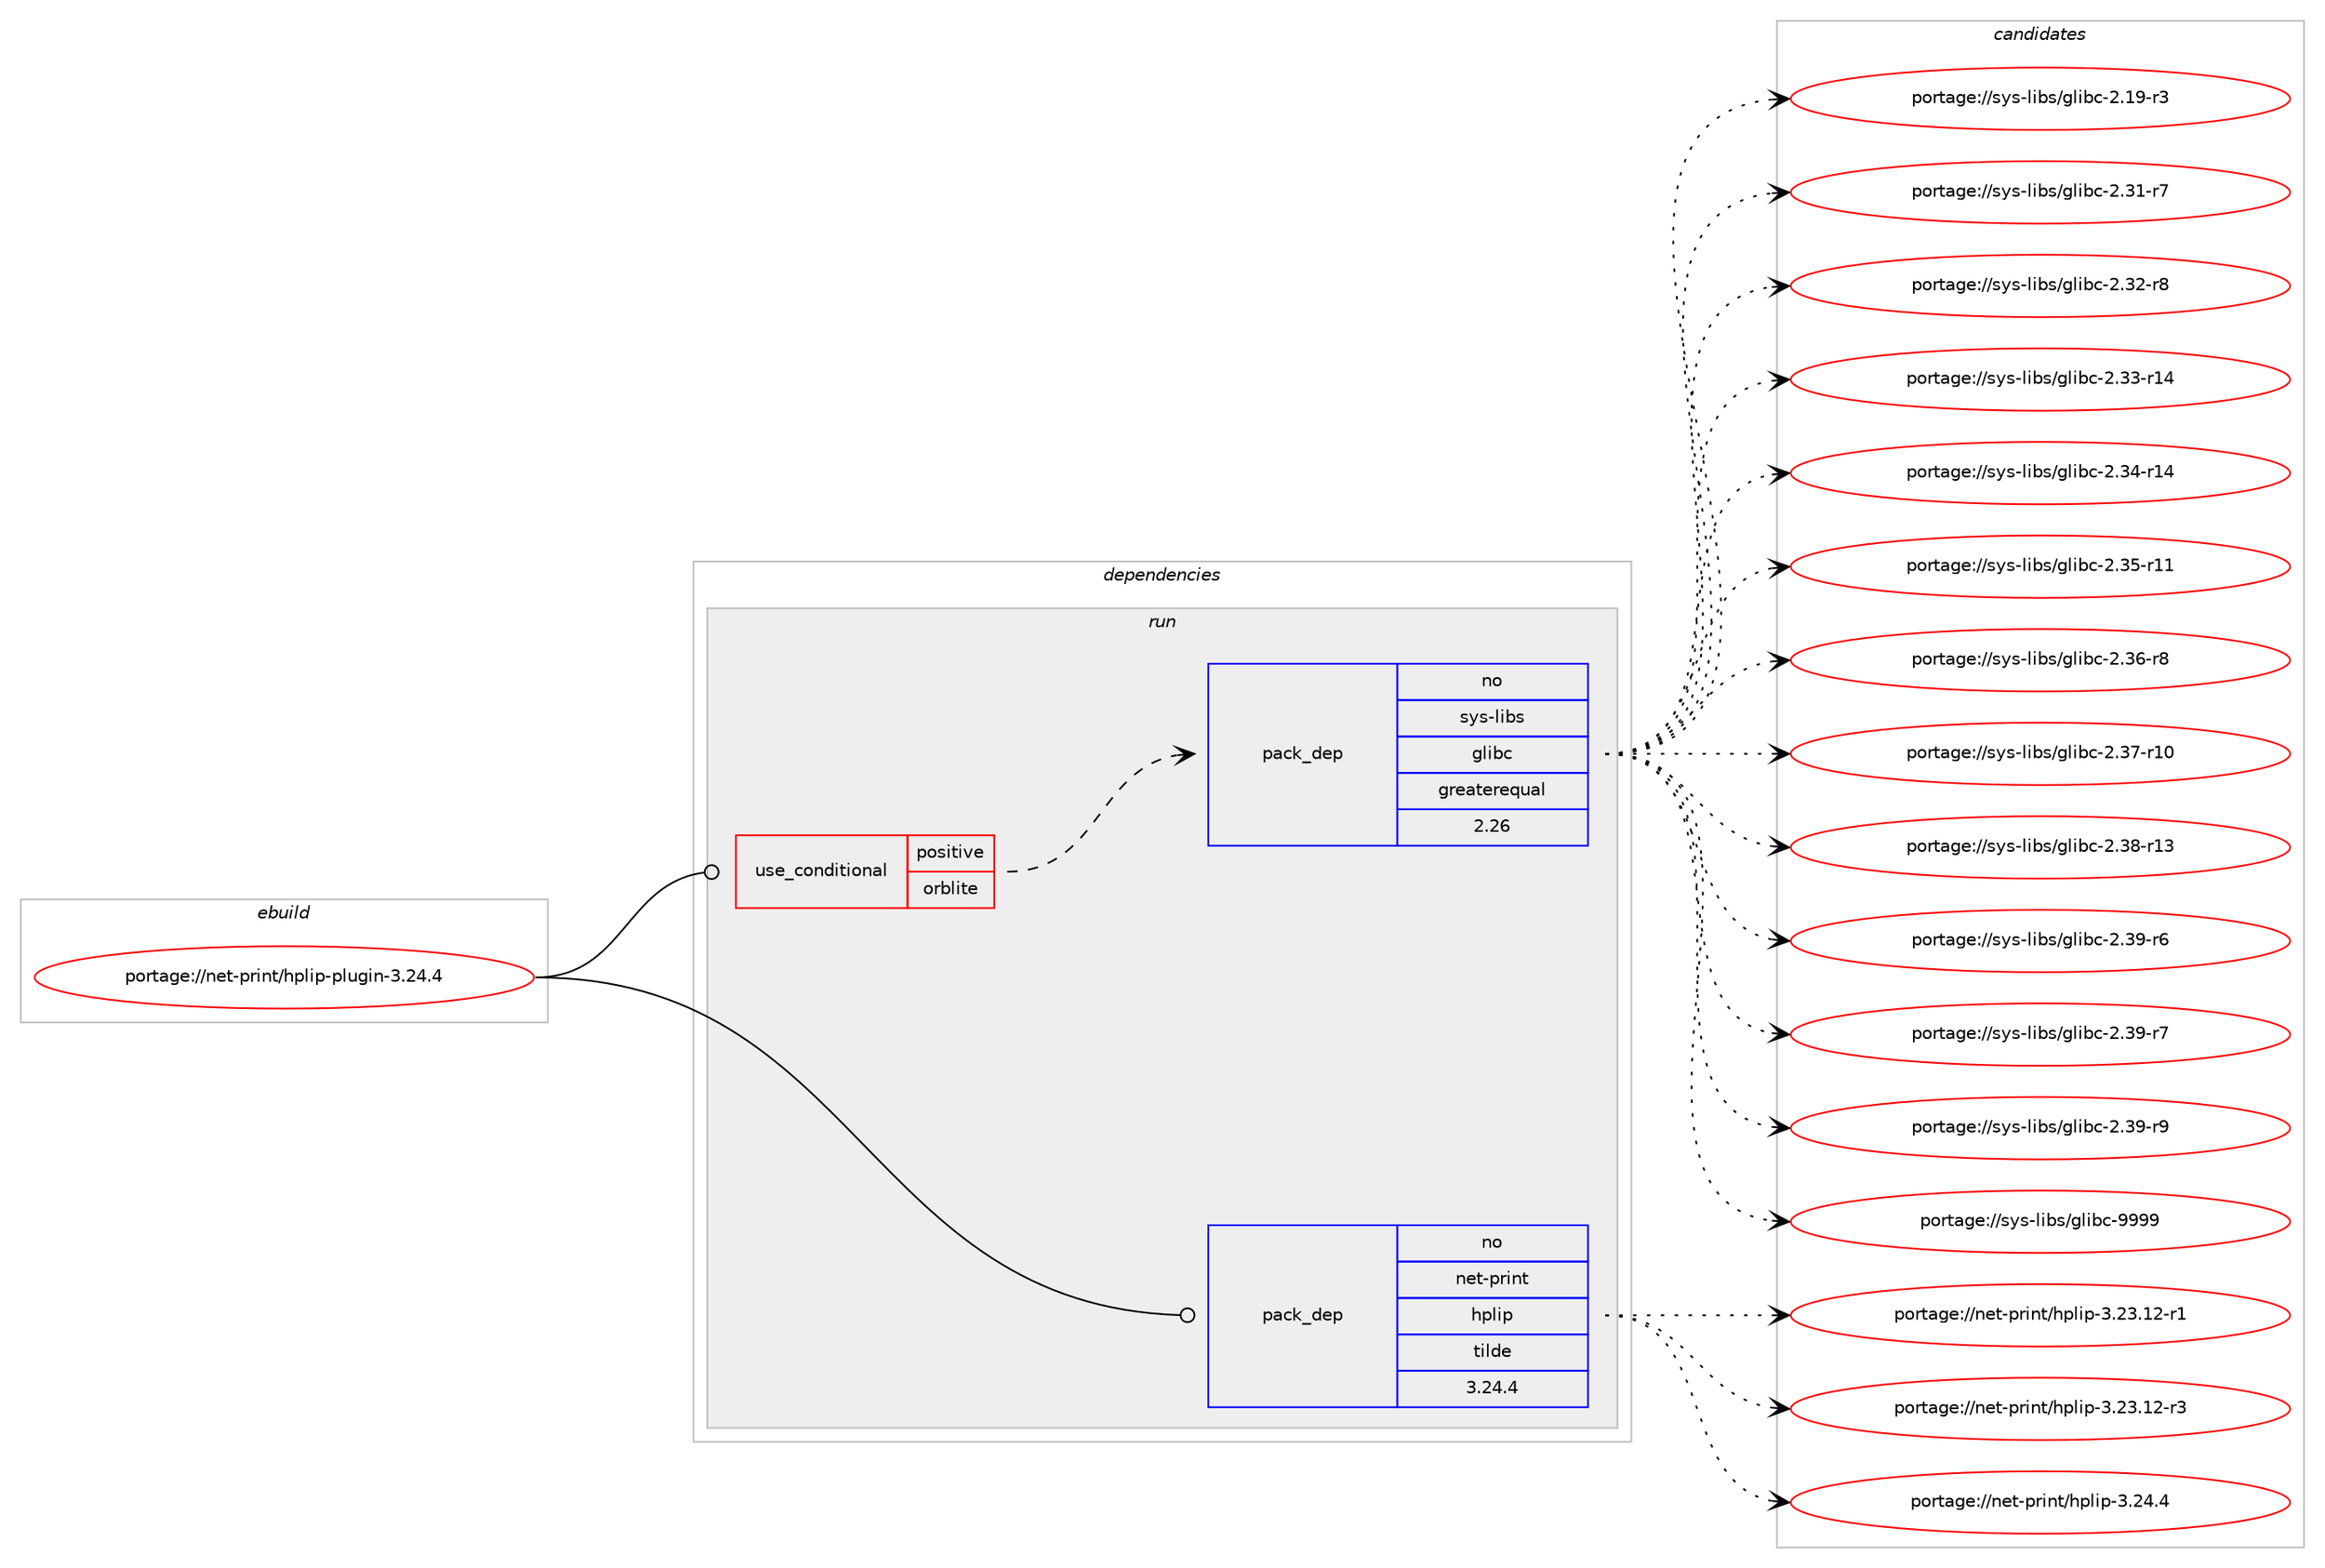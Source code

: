 digraph prolog {

# *************
# Graph options
# *************

newrank=true;
concentrate=true;
compound=true;
graph [rankdir=LR,fontname=Helvetica,fontsize=10,ranksep=1.5];#, ranksep=2.5, nodesep=0.2];
edge  [arrowhead=vee];
node  [fontname=Helvetica,fontsize=10];

# **********
# The ebuild
# **********

subgraph cluster_leftcol {
color=gray;
rank=same;
label=<<i>ebuild</i>>;
id [label="portage://net-print/hplip-plugin-3.24.4", color=red, width=4, href="../net-print/hplip-plugin-3.24.4.svg"];
}

# ****************
# The dependencies
# ****************

subgraph cluster_midcol {
color=gray;
label=<<i>dependencies</i>>;
subgraph cluster_compile {
fillcolor="#eeeeee";
style=filled;
label=<<i>compile</i>>;
}
subgraph cluster_compileandrun {
fillcolor="#eeeeee";
style=filled;
label=<<i>compile and run</i>>;
}
subgraph cluster_run {
fillcolor="#eeeeee";
style=filled;
label=<<i>run</i>>;
subgraph cond98662 {
dependency194079 [label=<<TABLE BORDER="0" CELLBORDER="1" CELLSPACING="0" CELLPADDING="4"><TR><TD ROWSPAN="3" CELLPADDING="10">use_conditional</TD></TR><TR><TD>positive</TD></TR><TR><TD>orblite</TD></TR></TABLE>>, shape=none, color=red];
# *** BEGIN UNKNOWN DEPENDENCY TYPE (TODO) ***
# dependency194079 -> package_dependency(portage://net-print/hplip-plugin-3.24.4,run,no,media-gfx,sane-backends,none,[,,],[],[])
# *** END UNKNOWN DEPENDENCY TYPE (TODO) ***

subgraph pack92709 {
dependency194080 [label=<<TABLE BORDER="0" CELLBORDER="1" CELLSPACING="0" CELLPADDING="4" WIDTH="220"><TR><TD ROWSPAN="6" CELLPADDING="30">pack_dep</TD></TR><TR><TD WIDTH="110">no</TD></TR><TR><TD>sys-libs</TD></TR><TR><TD>glibc</TD></TR><TR><TD>greaterequal</TD></TR><TR><TD>2.26</TD></TR></TABLE>>, shape=none, color=blue];
}
dependency194079:e -> dependency194080:w [weight=20,style="dashed",arrowhead="vee"];
# *** BEGIN UNKNOWN DEPENDENCY TYPE (TODO) ***
# dependency194079 -> package_dependency(portage://net-print/hplip-plugin-3.24.4,run,no,virtual,libusb,none,[,,],[slot(0)],[])
# *** END UNKNOWN DEPENDENCY TYPE (TODO) ***

}
id:e -> dependency194079:w [weight=20,style="solid",arrowhead="odot"];
subgraph pack92710 {
dependency194081 [label=<<TABLE BORDER="0" CELLBORDER="1" CELLSPACING="0" CELLPADDING="4" WIDTH="220"><TR><TD ROWSPAN="6" CELLPADDING="30">pack_dep</TD></TR><TR><TD WIDTH="110">no</TD></TR><TR><TD>net-print</TD></TR><TR><TD>hplip</TD></TR><TR><TD>tilde</TD></TR><TR><TD>3.24.4</TD></TR></TABLE>>, shape=none, color=blue];
}
id:e -> dependency194081:w [weight=20,style="solid",arrowhead="odot"];
# *** BEGIN UNKNOWN DEPENDENCY TYPE (TODO) ***
# id -> package_dependency(portage://net-print/hplip-plugin-3.24.4,run,no,virtual,udev,none,[,,],[],[])
# *** END UNKNOWN DEPENDENCY TYPE (TODO) ***

}
}

# **************
# The candidates
# **************

subgraph cluster_choices {
rank=same;
color=gray;
label=<<i>candidates</i>>;

subgraph choice92709 {
color=black;
nodesep=1;
choice115121115451081059811547103108105989945504649574511451 [label="portage://sys-libs/glibc-2.19-r3", color=red, width=4,href="../sys-libs/glibc-2.19-r3.svg"];
choice115121115451081059811547103108105989945504651494511455 [label="portage://sys-libs/glibc-2.31-r7", color=red, width=4,href="../sys-libs/glibc-2.31-r7.svg"];
choice115121115451081059811547103108105989945504651504511456 [label="portage://sys-libs/glibc-2.32-r8", color=red, width=4,href="../sys-libs/glibc-2.32-r8.svg"];
choice11512111545108105981154710310810598994550465151451144952 [label="portage://sys-libs/glibc-2.33-r14", color=red, width=4,href="../sys-libs/glibc-2.33-r14.svg"];
choice11512111545108105981154710310810598994550465152451144952 [label="portage://sys-libs/glibc-2.34-r14", color=red, width=4,href="../sys-libs/glibc-2.34-r14.svg"];
choice11512111545108105981154710310810598994550465153451144949 [label="portage://sys-libs/glibc-2.35-r11", color=red, width=4,href="../sys-libs/glibc-2.35-r11.svg"];
choice115121115451081059811547103108105989945504651544511456 [label="portage://sys-libs/glibc-2.36-r8", color=red, width=4,href="../sys-libs/glibc-2.36-r8.svg"];
choice11512111545108105981154710310810598994550465155451144948 [label="portage://sys-libs/glibc-2.37-r10", color=red, width=4,href="../sys-libs/glibc-2.37-r10.svg"];
choice11512111545108105981154710310810598994550465156451144951 [label="portage://sys-libs/glibc-2.38-r13", color=red, width=4,href="../sys-libs/glibc-2.38-r13.svg"];
choice115121115451081059811547103108105989945504651574511454 [label="portage://sys-libs/glibc-2.39-r6", color=red, width=4,href="../sys-libs/glibc-2.39-r6.svg"];
choice115121115451081059811547103108105989945504651574511455 [label="portage://sys-libs/glibc-2.39-r7", color=red, width=4,href="../sys-libs/glibc-2.39-r7.svg"];
choice115121115451081059811547103108105989945504651574511457 [label="portage://sys-libs/glibc-2.39-r9", color=red, width=4,href="../sys-libs/glibc-2.39-r9.svg"];
choice11512111545108105981154710310810598994557575757 [label="portage://sys-libs/glibc-9999", color=red, width=4,href="../sys-libs/glibc-9999.svg"];
dependency194080:e -> choice115121115451081059811547103108105989945504649574511451:w [style=dotted,weight="100"];
dependency194080:e -> choice115121115451081059811547103108105989945504651494511455:w [style=dotted,weight="100"];
dependency194080:e -> choice115121115451081059811547103108105989945504651504511456:w [style=dotted,weight="100"];
dependency194080:e -> choice11512111545108105981154710310810598994550465151451144952:w [style=dotted,weight="100"];
dependency194080:e -> choice11512111545108105981154710310810598994550465152451144952:w [style=dotted,weight="100"];
dependency194080:e -> choice11512111545108105981154710310810598994550465153451144949:w [style=dotted,weight="100"];
dependency194080:e -> choice115121115451081059811547103108105989945504651544511456:w [style=dotted,weight="100"];
dependency194080:e -> choice11512111545108105981154710310810598994550465155451144948:w [style=dotted,weight="100"];
dependency194080:e -> choice11512111545108105981154710310810598994550465156451144951:w [style=dotted,weight="100"];
dependency194080:e -> choice115121115451081059811547103108105989945504651574511454:w [style=dotted,weight="100"];
dependency194080:e -> choice115121115451081059811547103108105989945504651574511455:w [style=dotted,weight="100"];
dependency194080:e -> choice115121115451081059811547103108105989945504651574511457:w [style=dotted,weight="100"];
dependency194080:e -> choice11512111545108105981154710310810598994557575757:w [style=dotted,weight="100"];
}
subgraph choice92710 {
color=black;
nodesep=1;
choice110101116451121141051101164710411210810511245514650514649504511449 [label="portage://net-print/hplip-3.23.12-r1", color=red, width=4,href="../net-print/hplip-3.23.12-r1.svg"];
choice110101116451121141051101164710411210810511245514650514649504511451 [label="portage://net-print/hplip-3.23.12-r3", color=red, width=4,href="../net-print/hplip-3.23.12-r3.svg"];
choice110101116451121141051101164710411210810511245514650524652 [label="portage://net-print/hplip-3.24.4", color=red, width=4,href="../net-print/hplip-3.24.4.svg"];
dependency194081:e -> choice110101116451121141051101164710411210810511245514650514649504511449:w [style=dotted,weight="100"];
dependency194081:e -> choice110101116451121141051101164710411210810511245514650514649504511451:w [style=dotted,weight="100"];
dependency194081:e -> choice110101116451121141051101164710411210810511245514650524652:w [style=dotted,weight="100"];
}
}

}
